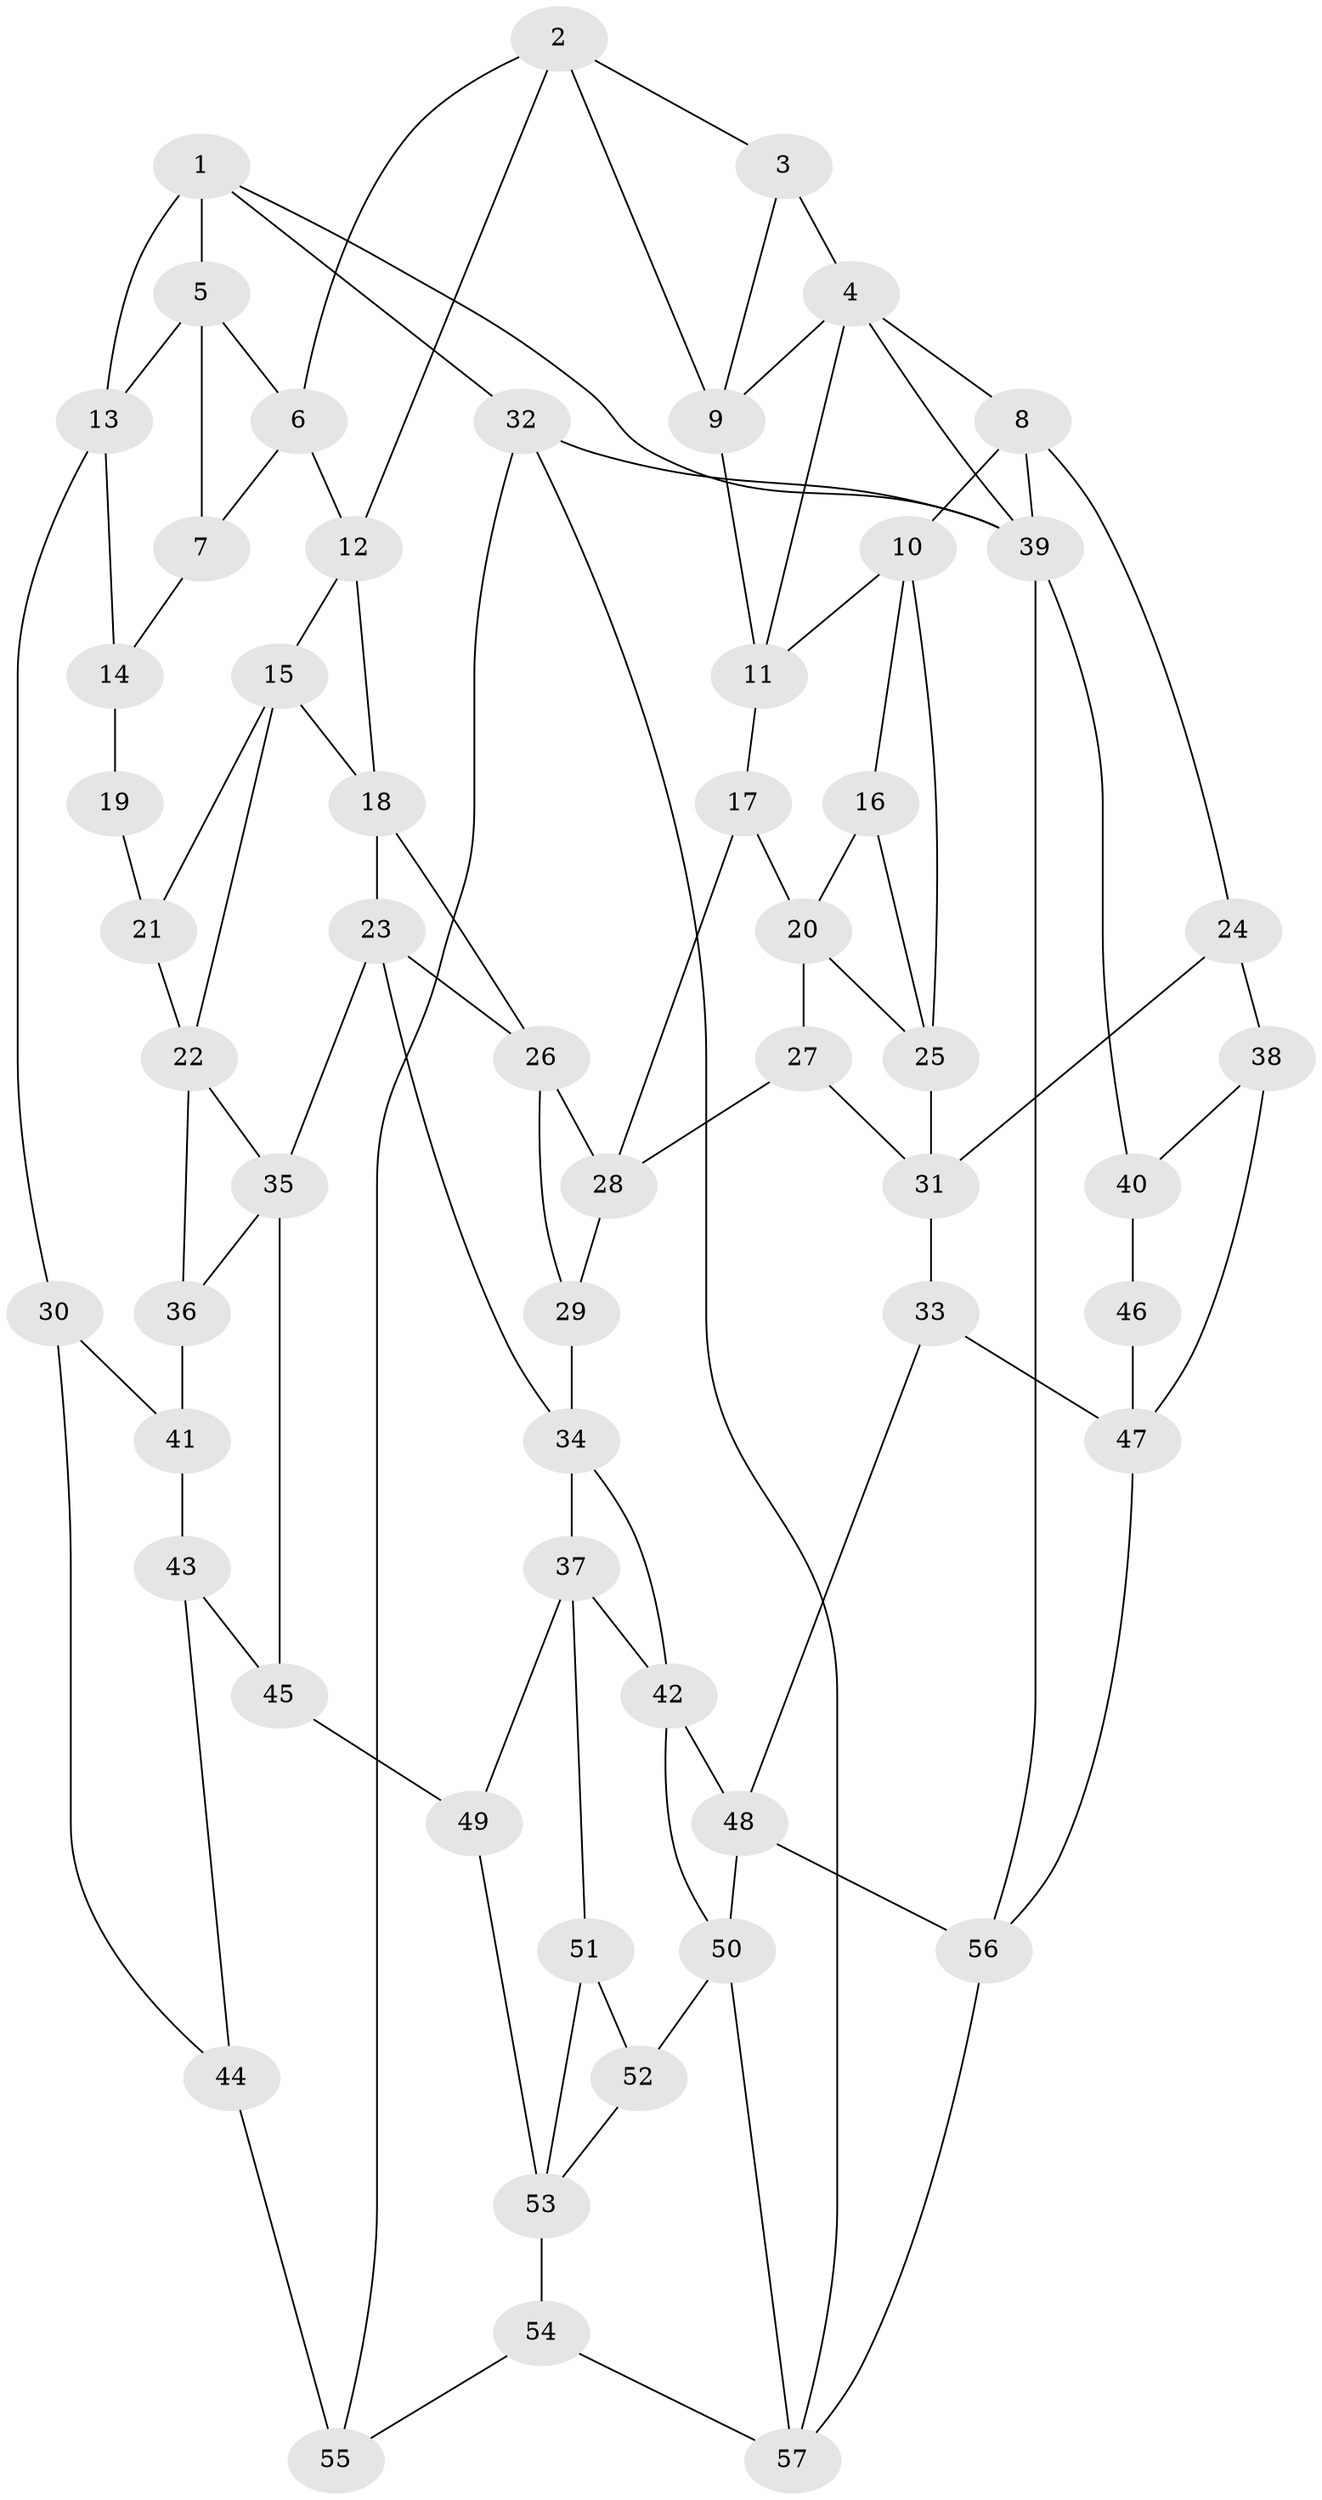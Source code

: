 // original degree distribution, {3: 0.017543859649122806, 4: 0.2631578947368421, 6: 0.24561403508771928, 5: 0.47368421052631576}
// Generated by graph-tools (version 1.1) at 2025/38/03/04/25 23:38:29]
// undirected, 57 vertices, 102 edges
graph export_dot {
  node [color=gray90,style=filled];
  1;
  2;
  3;
  4;
  5;
  6;
  7;
  8;
  9;
  10;
  11;
  12;
  13;
  14;
  15;
  16;
  17;
  18;
  19;
  20;
  21;
  22;
  23;
  24;
  25;
  26;
  27;
  28;
  29;
  30;
  31;
  32;
  33;
  34;
  35;
  36;
  37;
  38;
  39;
  40;
  41;
  42;
  43;
  44;
  45;
  46;
  47;
  48;
  49;
  50;
  51;
  52;
  53;
  54;
  55;
  56;
  57;
  1 -- 5 [weight=1.0];
  1 -- 13 [weight=1.0];
  1 -- 32 [weight=1.0];
  1 -- 39 [weight=1.0];
  2 -- 3 [weight=1.0];
  2 -- 6 [weight=1.0];
  2 -- 9 [weight=1.0];
  2 -- 12 [weight=1.0];
  3 -- 4 [weight=1.0];
  3 -- 9 [weight=1.0];
  4 -- 8 [weight=1.0];
  4 -- 9 [weight=1.0];
  4 -- 11 [weight=1.0];
  4 -- 39 [weight=1.0];
  5 -- 6 [weight=1.0];
  5 -- 7 [weight=1.0];
  5 -- 13 [weight=1.0];
  6 -- 7 [weight=1.0];
  6 -- 12 [weight=1.0];
  7 -- 14 [weight=1.0];
  8 -- 10 [weight=1.0];
  8 -- 24 [weight=1.0];
  8 -- 39 [weight=1.0];
  9 -- 11 [weight=1.0];
  10 -- 11 [weight=1.0];
  10 -- 16 [weight=1.0];
  10 -- 25 [weight=1.0];
  11 -- 17 [weight=1.0];
  12 -- 15 [weight=1.0];
  12 -- 18 [weight=1.0];
  13 -- 14 [weight=1.0];
  13 -- 30 [weight=1.0];
  14 -- 19 [weight=2.0];
  15 -- 18 [weight=1.0];
  15 -- 21 [weight=1.0];
  15 -- 22 [weight=1.0];
  16 -- 20 [weight=1.0];
  16 -- 25 [weight=1.0];
  17 -- 20 [weight=1.0];
  17 -- 28 [weight=1.0];
  18 -- 23 [weight=1.0];
  18 -- 26 [weight=1.0];
  19 -- 21 [weight=2.0];
  20 -- 25 [weight=1.0];
  20 -- 27 [weight=1.0];
  21 -- 22 [weight=1.0];
  22 -- 35 [weight=1.0];
  22 -- 36 [weight=1.0];
  23 -- 26 [weight=1.0];
  23 -- 34 [weight=1.0];
  23 -- 35 [weight=1.0];
  24 -- 31 [weight=1.0];
  24 -- 38 [weight=2.0];
  25 -- 31 [weight=1.0];
  26 -- 28 [weight=1.0];
  26 -- 29 [weight=1.0];
  27 -- 28 [weight=1.0];
  27 -- 31 [weight=1.0];
  28 -- 29 [weight=1.0];
  29 -- 34 [weight=1.0];
  30 -- 41 [weight=1.0];
  30 -- 44 [weight=1.0];
  31 -- 33 [weight=1.0];
  32 -- 39 [weight=1.0];
  32 -- 55 [weight=1.0];
  32 -- 57 [weight=1.0];
  33 -- 47 [weight=1.0];
  33 -- 48 [weight=1.0];
  34 -- 37 [weight=1.0];
  34 -- 42 [weight=1.0];
  35 -- 36 [weight=1.0];
  35 -- 45 [weight=1.0];
  36 -- 41 [weight=2.0];
  37 -- 42 [weight=1.0];
  37 -- 49 [weight=1.0];
  37 -- 51 [weight=1.0];
  38 -- 40 [weight=1.0];
  38 -- 47 [weight=1.0];
  39 -- 40 [weight=1.0];
  39 -- 56 [weight=1.0];
  40 -- 46 [weight=1.0];
  41 -- 43 [weight=1.0];
  42 -- 48 [weight=1.0];
  42 -- 50 [weight=1.0];
  43 -- 44 [weight=1.0];
  43 -- 45 [weight=1.0];
  44 -- 55 [weight=2.0];
  45 -- 49 [weight=2.0];
  46 -- 47 [weight=3.0];
  47 -- 56 [weight=1.0];
  48 -- 50 [weight=1.0];
  48 -- 56 [weight=1.0];
  49 -- 53 [weight=1.0];
  50 -- 52 [weight=1.0];
  50 -- 57 [weight=1.0];
  51 -- 52 [weight=2.0];
  51 -- 53 [weight=1.0];
  52 -- 53 [weight=1.0];
  53 -- 54 [weight=1.0];
  54 -- 55 [weight=1.0];
  54 -- 57 [weight=1.0];
  56 -- 57 [weight=1.0];
}
